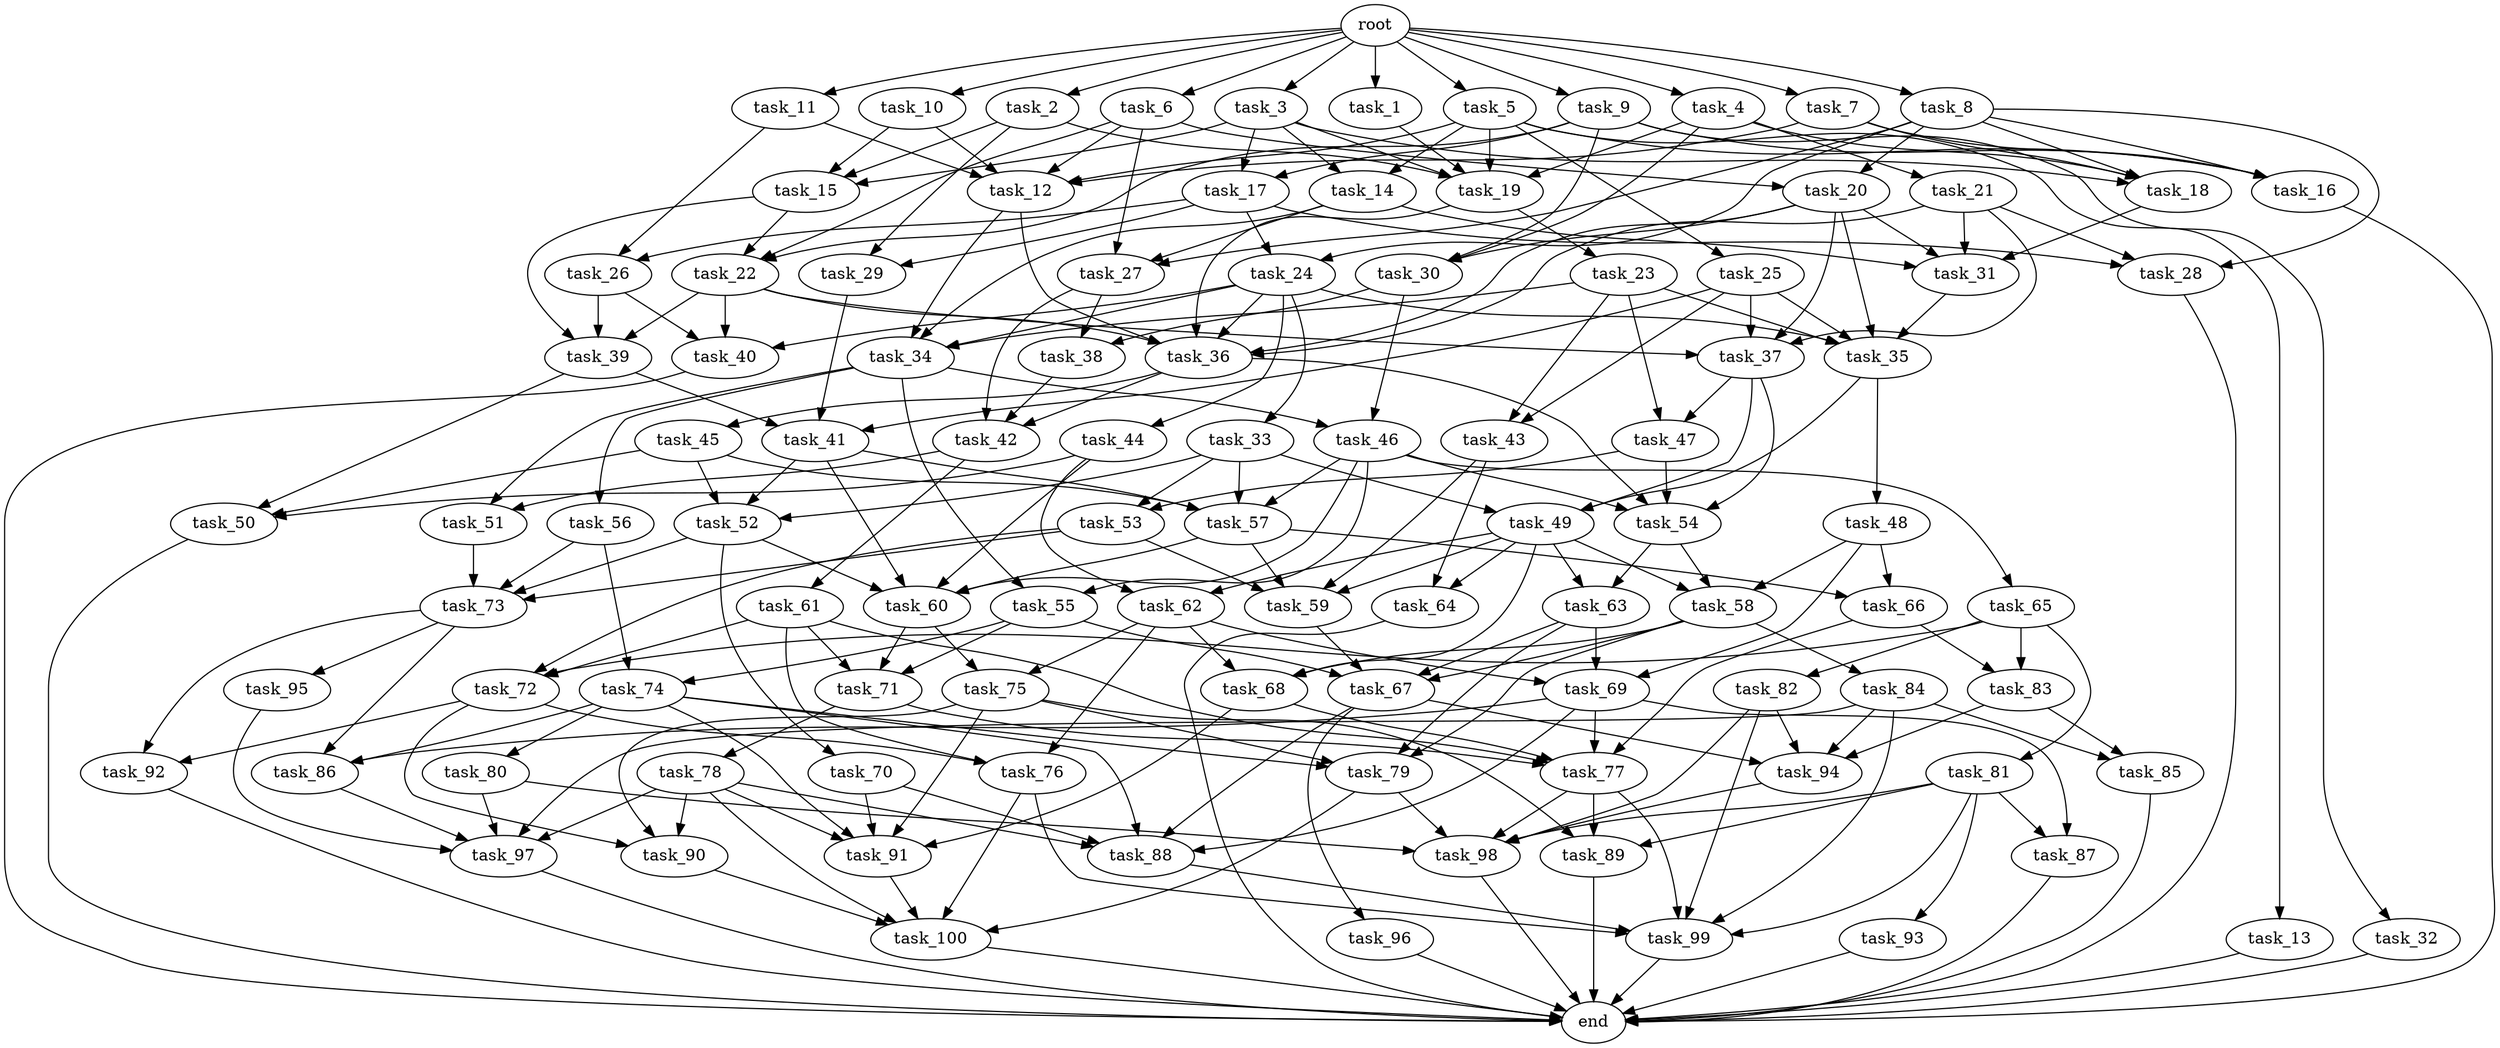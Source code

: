 digraph G {
  task_68 [size="1.417188e+11"];
  task_92 [size="3.009853e+11"];
  task_59 [size="3.861700e+11"];
  task_35 [size="2.746847e+11"];
  task_28 [size="5.015638e+11"];
  task_44 [size="6.742414e+11"];
  task_36 [size="7.537262e+11"];
  task_24 [size="7.857676e+11"];
  task_55 [size="9.129859e+11"];
  task_47 [size="4.676607e+11"];
  task_94 [size="4.107129e+11"];
  task_88 [size="6.213648e+11"];
  task_22 [size="2.993098e+11"];
  task_38 [size="9.832110e+10"];
  task_2 [size="6.843057e+10"];
  task_65 [size="8.247679e+11"];
  task_63 [size="6.747748e+11"];
  task_53 [size="3.296665e+11"];
  task_26 [size="8.297226e+11"];
  root [size="0.000000e+00"];
  task_85 [size="9.015491e+11"];
  task_66 [size="2.580097e+11"];
  task_9 [size="8.390532e+11"];
  task_41 [size="8.347748e+11"];
  task_4 [size="8.189892e+11"];
  task_19 [size="7.533881e+11"];
  task_50 [size="5.281892e+11"];
  task_48 [size="9.187957e+11"];
  task_31 [size="4.184063e+11"];
  task_77 [size="2.083046e+11"];
  task_74 [size="6.761560e+11"];
  task_46 [size="6.654164e+11"];
  task_37 [size="8.105499e+11"];
  task_73 [size="3.556702e+11"];
  task_49 [size="7.367908e+11"];
  task_79 [size="1.701963e+10"];
  task_71 [size="2.151654e+11"];
  task_23 [size="7.297659e+11"];
  task_42 [size="2.091845e+11"];
  task_25 [size="3.612862e+11"];
  task_96 [size="9.551881e+11"];
  task_18 [size="3.474345e+11"];
  task_1 [size="1.120241e+11"];
  task_89 [size="4.113644e+11"];
  task_10 [size="8.708168e+11"];
  task_6 [size="5.203093e+11"];
  task_67 [size="4.941029e+11"];
  task_58 [size="3.336392e+11"];
  task_98 [size="5.785184e+10"];
  task_83 [size="4.190958e+11"];
  task_30 [size="5.118547e+11"];
  task_99 [size="4.813002e+11"];
  task_76 [size="3.594575e+11"];
  task_29 [size="3.355257e+11"];
  task_62 [size="2.527359e+11"];
  task_81 [size="6.280823e+11"];
  task_14 [size="2.443448e+11"];
  task_45 [size="2.197087e+11"];
  task_12 [size="8.431940e+11"];
  task_75 [size="6.041364e+11"];
  task_13 [size="5.140464e+11"];
  task_52 [size="5.688888e+11"];
  task_15 [size="6.453706e+10"];
  task_84 [size="5.416488e+11"];
  task_97 [size="5.717858e+11"];
  task_93 [size="5.759635e+11"];
  task_16 [size="1.620902e+11"];
  task_43 [size="6.446860e+11"];
  task_17 [size="9.996620e+10"];
  task_60 [size="9.404742e+11"];
  task_91 [size="3.853360e+11"];
  task_27 [size="9.739432e+11"];
  end [size="0.000000e+00"];
  task_34 [size="7.762066e+10"];
  task_57 [size="8.602690e+11"];
  task_3 [size="4.479801e+11"];
  task_39 [size="2.622019e+11"];
  task_56 [size="3.831195e+11"];
  task_21 [size="3.888696e+11"];
  task_90 [size="5.635016e+11"];
  task_32 [size="8.038084e+11"];
  task_20 [size="3.051315e+10"];
  task_64 [size="7.222712e+11"];
  task_7 [size="7.472650e+11"];
  task_8 [size="4.255140e+11"];
  task_51 [size="4.927788e+11"];
  task_86 [size="7.052760e+11"];
  task_72 [size="3.849558e+11"];
  task_40 [size="8.441511e+11"];
  task_80 [size="8.981741e+11"];
  task_82 [size="5.386430e+11"];
  task_5 [size="6.782313e+11"];
  task_78 [size="4.425733e+11"];
  task_95 [size="3.733797e+11"];
  task_87 [size="5.878201e+11"];
  task_61 [size="5.900796e+11"];
  task_70 [size="4.223444e+11"];
  task_54 [size="4.242093e+11"];
  task_11 [size="8.046379e+11"];
  task_100 [size="1.486829e+11"];
  task_69 [size="5.487222e+10"];
  task_33 [size="2.277557e+11"];

  task_68 -> task_77 [size="4.166092e+07"];
  task_68 -> task_91 [size="7.706721e+07"];
  task_92 -> end [size="1.000000e-12"];
  task_59 -> task_67 [size="1.235257e+08"];
  task_35 -> task_49 [size="2.455969e+08"];
  task_35 -> task_48 [size="9.187957e+08"];
  task_28 -> end [size="1.000000e-12"];
  task_44 -> task_62 [size="1.263679e+08"];
  task_44 -> task_50 [size="1.760631e+08"];
  task_44 -> task_60 [size="1.880948e+08"];
  task_36 -> task_45 [size="2.197087e+08"];
  task_36 -> task_54 [size="1.060523e+08"];
  task_36 -> task_42 [size="6.972817e+07"];
  task_24 -> task_44 [size="6.742414e+08"];
  task_24 -> task_36 [size="1.256210e+08"];
  task_24 -> task_40 [size="2.813837e+08"];
  task_24 -> task_35 [size="5.493695e+07"];
  task_24 -> task_34 [size="1.940516e+07"];
  task_24 -> task_33 [size="2.277557e+08"];
  task_55 -> task_71 [size="7.172179e+07"];
  task_55 -> task_74 [size="3.380780e+08"];
  task_55 -> task_67 [size="1.235257e+08"];
  task_47 -> task_54 [size="1.060523e+08"];
  task_47 -> task_53 [size="1.648332e+08"];
  task_94 -> task_98 [size="9.641973e+06"];
  task_88 -> task_99 [size="8.021671e+07"];
  task_22 -> task_39 [size="8.740065e+07"];
  task_22 -> task_37 [size="2.026375e+08"];
  task_22 -> task_36 [size="1.256210e+08"];
  task_22 -> task_40 [size="2.813837e+08"];
  task_38 -> task_42 [size="6.972817e+07"];
  task_2 -> task_15 [size="2.151235e+07"];
  task_2 -> task_19 [size="1.506776e+08"];
  task_2 -> task_29 [size="1.677628e+08"];
  task_65 -> task_82 [size="5.386430e+08"];
  task_65 -> task_72 [size="1.283186e+08"];
  task_65 -> task_81 [size="6.280823e+08"];
  task_65 -> task_83 [size="2.095479e+08"];
  task_63 -> task_79 [size="4.254907e+06"];
  task_63 -> task_67 [size="1.235257e+08"];
  task_63 -> task_69 [size="1.829074e+07"];
  task_53 -> task_59 [size="9.654249e+07"];
  task_53 -> task_72 [size="1.283186e+08"];
  task_53 -> task_73 [size="8.891755e+07"];
  task_26 -> task_39 [size="8.740065e+07"];
  task_26 -> task_40 [size="2.813837e+08"];
  root -> task_3 [size="1.000000e-12"];
  root -> task_8 [size="1.000000e-12"];
  root -> task_9 [size="1.000000e-12"];
  root -> task_2 [size="1.000000e-12"];
  root -> task_7 [size="1.000000e-12"];
  root -> task_1 [size="1.000000e-12"];
  root -> task_4 [size="1.000000e-12"];
  root -> task_10 [size="1.000000e-12"];
  root -> task_6 [size="1.000000e-12"];
  root -> task_11 [size="1.000000e-12"];
  root -> task_5 [size="1.000000e-12"];
  task_85 -> end [size="1.000000e-12"];
  task_66 -> task_77 [size="4.166092e+07"];
  task_66 -> task_83 [size="2.095479e+08"];
  task_9 -> task_17 [size="4.998310e+07"];
  task_9 -> task_22 [size="9.976994e+07"];
  task_9 -> task_30 [size="1.706182e+08"];
  task_9 -> task_32 [size="8.038084e+08"];
  task_9 -> task_16 [size="4.052256e+07"];
  task_41 -> task_52 [size="1.896296e+08"];
  task_41 -> task_60 [size="1.880948e+08"];
  task_41 -> task_57 [size="2.150672e+08"];
  task_4 -> task_21 [size="3.888696e+08"];
  task_4 -> task_30 [size="1.706182e+08"];
  task_4 -> task_19 [size="1.506776e+08"];
  task_4 -> task_18 [size="8.685862e+07"];
  task_19 -> task_23 [size="7.297659e+08"];
  task_19 -> task_36 [size="1.256210e+08"];
  task_50 -> end [size="1.000000e-12"];
  task_48 -> task_66 [size="1.290049e+08"];
  task_48 -> task_58 [size="1.112131e+08"];
  task_48 -> task_69 [size="1.829074e+07"];
  task_31 -> task_35 [size="5.493695e+07"];
  task_77 -> task_89 [size="1.371215e+08"];
  task_77 -> task_99 [size="8.021671e+07"];
  task_77 -> task_98 [size="9.641973e+06"];
  task_74 -> task_79 [size="4.254907e+06"];
  task_74 -> task_86 [size="2.350920e+08"];
  task_74 -> task_80 [size="8.981741e+08"];
  task_74 -> task_88 [size="1.242730e+08"];
  task_74 -> task_91 [size="7.706721e+07"];
  task_46 -> task_65 [size="8.247679e+08"];
  task_46 -> task_55 [size="4.564929e+08"];
  task_46 -> task_57 [size="2.150672e+08"];
  task_46 -> task_60 [size="1.880948e+08"];
  task_46 -> task_54 [size="1.060523e+08"];
  task_37 -> task_49 [size="2.455969e+08"];
  task_37 -> task_54 [size="1.060523e+08"];
  task_37 -> task_47 [size="2.338303e+08"];
  task_73 -> task_95 [size="3.733797e+08"];
  task_73 -> task_86 [size="2.350920e+08"];
  task_73 -> task_92 [size="1.504927e+08"];
  task_49 -> task_62 [size="1.263679e+08"];
  task_49 -> task_63 [size="3.373874e+08"];
  task_49 -> task_59 [size="9.654249e+07"];
  task_49 -> task_58 [size="1.112131e+08"];
  task_49 -> task_68 [size="4.723959e+07"];
  task_49 -> task_64 [size="3.611356e+08"];
  task_79 -> task_100 [size="2.973658e+07"];
  task_79 -> task_98 [size="9.641973e+06"];
  task_71 -> task_77 [size="4.166092e+07"];
  task_71 -> task_78 [size="4.425733e+08"];
  task_23 -> task_34 [size="1.940516e+07"];
  task_23 -> task_35 [size="5.493695e+07"];
  task_23 -> task_47 [size="2.338303e+08"];
  task_23 -> task_43 [size="3.223430e+08"];
  task_42 -> task_51 [size="2.463894e+08"];
  task_42 -> task_61 [size="5.900796e+08"];
  task_25 -> task_35 [size="5.493695e+07"];
  task_25 -> task_37 [size="2.026375e+08"];
  task_25 -> task_41 [size="2.782583e+08"];
  task_25 -> task_43 [size="3.223430e+08"];
  task_96 -> end [size="1.000000e-12"];
  task_18 -> task_31 [size="1.046016e+08"];
  task_1 -> task_19 [size="1.506776e+08"];
  task_89 -> end [size="1.000000e-12"];
  task_10 -> task_12 [size="1.686388e+08"];
  task_10 -> task_15 [size="2.151235e+07"];
  task_6 -> task_12 [size="1.686388e+08"];
  task_6 -> task_22 [size="9.976994e+07"];
  task_6 -> task_27 [size="3.246477e+08"];
  task_6 -> task_20 [size="1.525658e+07"];
  task_67 -> task_88 [size="1.242730e+08"];
  task_67 -> task_96 [size="9.551881e+08"];
  task_67 -> task_94 [size="1.026782e+08"];
  task_58 -> task_79 [size="4.254907e+06"];
  task_58 -> task_68 [size="4.723959e+07"];
  task_58 -> task_84 [size="5.416488e+08"];
  task_58 -> task_67 [size="1.235257e+08"];
  task_98 -> end [size="1.000000e-12"];
  task_83 -> task_85 [size="4.507745e+08"];
  task_83 -> task_94 [size="1.026782e+08"];
  task_30 -> task_38 [size="4.916055e+07"];
  task_30 -> task_46 [size="3.327082e+08"];
  task_99 -> end [size="1.000000e-12"];
  task_76 -> task_99 [size="8.021671e+07"];
  task_76 -> task_100 [size="2.973658e+07"];
  task_29 -> task_41 [size="2.782583e+08"];
  task_62 -> task_68 [size="4.723959e+07"];
  task_62 -> task_75 [size="3.020682e+08"];
  task_62 -> task_69 [size="1.829074e+07"];
  task_62 -> task_76 [size="1.198192e+08"];
  task_81 -> task_93 [size="5.759635e+08"];
  task_81 -> task_89 [size="1.371215e+08"];
  task_81 -> task_87 [size="2.939100e+08"];
  task_81 -> task_99 [size="8.021671e+07"];
  task_81 -> task_98 [size="9.641973e+06"];
  task_14 -> task_27 [size="3.246477e+08"];
  task_14 -> task_34 [size="1.940516e+07"];
  task_14 -> task_31 [size="1.046016e+08"];
  task_45 -> task_52 [size="1.896296e+08"];
  task_45 -> task_50 [size="1.760631e+08"];
  task_45 -> task_57 [size="2.150672e+08"];
  task_12 -> task_34 [size="1.940516e+07"];
  task_12 -> task_36 [size="1.256210e+08"];
  task_75 -> task_79 [size="4.254907e+06"];
  task_75 -> task_91 [size="7.706721e+07"];
  task_75 -> task_89 [size="1.371215e+08"];
  task_75 -> task_90 [size="1.878339e+08"];
  task_13 -> end [size="1.000000e-12"];
  task_52 -> task_70 [size="4.223444e+08"];
  task_52 -> task_73 [size="8.891755e+07"];
  task_52 -> task_60 [size="1.880948e+08"];
  task_15 -> task_39 [size="8.740065e+07"];
  task_15 -> task_22 [size="9.976994e+07"];
  task_84 -> task_85 [size="4.507745e+08"];
  task_84 -> task_97 [size="1.143572e+08"];
  task_84 -> task_99 [size="8.021671e+07"];
  task_84 -> task_94 [size="1.026782e+08"];
  task_97 -> end [size="1.000000e-12"];
  task_93 -> end [size="1.000000e-12"];
  task_16 -> end [size="1.000000e-12"];
  task_43 -> task_59 [size="9.654249e+07"];
  task_43 -> task_64 [size="3.611356e+08"];
  task_17 -> task_26 [size="4.148613e+08"];
  task_17 -> task_28 [size="1.671879e+08"];
  task_17 -> task_24 [size="3.928838e+08"];
  task_17 -> task_29 [size="1.677628e+08"];
  task_60 -> task_71 [size="7.172179e+07"];
  task_60 -> task_75 [size="3.020682e+08"];
  task_91 -> task_100 [size="2.973658e+07"];
  task_27 -> task_38 [size="4.916055e+07"];
  task_27 -> task_42 [size="6.972817e+07"];
  task_34 -> task_51 [size="2.463894e+08"];
  task_34 -> task_56 [size="3.831195e+08"];
  task_34 -> task_55 [size="4.564929e+08"];
  task_34 -> task_46 [size="3.327082e+08"];
  task_57 -> task_59 [size="9.654249e+07"];
  task_57 -> task_66 [size="1.290049e+08"];
  task_57 -> task_60 [size="1.880948e+08"];
  task_3 -> task_17 [size="4.998310e+07"];
  task_3 -> task_15 [size="2.151235e+07"];
  task_3 -> task_14 [size="1.221724e+08"];
  task_3 -> task_19 [size="1.506776e+08"];
  task_3 -> task_18 [size="8.685862e+07"];
  task_39 -> task_50 [size="1.760631e+08"];
  task_39 -> task_41 [size="2.782583e+08"];
  task_56 -> task_74 [size="3.380780e+08"];
  task_56 -> task_73 [size="8.891755e+07"];
  task_21 -> task_28 [size="1.671879e+08"];
  task_21 -> task_37 [size="2.026375e+08"];
  task_21 -> task_36 [size="1.256210e+08"];
  task_21 -> task_31 [size="1.046016e+08"];
  task_90 -> task_100 [size="2.973658e+07"];
  task_32 -> end [size="1.000000e-12"];
  task_20 -> task_30 [size="1.706182e+08"];
  task_20 -> task_37 [size="2.026375e+08"];
  task_20 -> task_36 [size="1.256210e+08"];
  task_20 -> task_31 [size="1.046016e+08"];
  task_20 -> task_35 [size="5.493695e+07"];
  task_64 -> end [size="1.000000e-12"];
  task_7 -> task_12 [size="1.686388e+08"];
  task_7 -> task_16 [size="4.052256e+07"];
  task_7 -> task_18 [size="8.685862e+07"];
  task_8 -> task_24 [size="3.928838e+08"];
  task_8 -> task_18 [size="8.685862e+07"];
  task_8 -> task_27 [size="3.246477e+08"];
  task_8 -> task_20 [size="1.525658e+07"];
  task_8 -> task_28 [size="1.671879e+08"];
  task_8 -> task_16 [size="4.052256e+07"];
  task_51 -> task_73 [size="8.891755e+07"];
  task_86 -> task_97 [size="1.143572e+08"];
  task_72 -> task_76 [size="1.198192e+08"];
  task_72 -> task_92 [size="1.504927e+08"];
  task_72 -> task_90 [size="1.878339e+08"];
  task_40 -> end [size="1.000000e-12"];
  task_80 -> task_97 [size="1.143572e+08"];
  task_80 -> task_98 [size="9.641973e+06"];
  task_82 -> task_94 [size="1.026782e+08"];
  task_82 -> task_99 [size="8.021671e+07"];
  task_82 -> task_98 [size="9.641973e+06"];
  task_5 -> task_25 [size="3.612862e+08"];
  task_5 -> task_19 [size="1.506776e+08"];
  task_5 -> task_14 [size="1.221724e+08"];
  task_5 -> task_12 [size="1.686388e+08"];
  task_5 -> task_13 [size="5.140464e+08"];
  task_5 -> task_16 [size="4.052256e+07"];
  task_78 -> task_88 [size="1.242730e+08"];
  task_78 -> task_90 [size="1.878339e+08"];
  task_78 -> task_97 [size="1.143572e+08"];
  task_78 -> task_100 [size="2.973658e+07"];
  task_78 -> task_91 [size="7.706721e+07"];
  task_95 -> task_97 [size="1.143572e+08"];
  task_87 -> end [size="1.000000e-12"];
  task_61 -> task_77 [size="4.166092e+07"];
  task_61 -> task_71 [size="7.172179e+07"];
  task_61 -> task_72 [size="1.283186e+08"];
  task_61 -> task_76 [size="1.198192e+08"];
  task_70 -> task_88 [size="1.242730e+08"];
  task_70 -> task_91 [size="7.706721e+07"];
  task_54 -> task_58 [size="1.112131e+08"];
  task_54 -> task_63 [size="3.373874e+08"];
  task_11 -> task_12 [size="1.686388e+08"];
  task_11 -> task_26 [size="4.148613e+08"];
  task_100 -> end [size="1.000000e-12"];
  task_69 -> task_77 [size="4.166092e+07"];
  task_69 -> task_88 [size="1.242730e+08"];
  task_69 -> task_86 [size="2.350920e+08"];
  task_69 -> task_87 [size="2.939100e+08"];
  task_33 -> task_49 [size="2.455969e+08"];
  task_33 -> task_52 [size="1.896296e+08"];
  task_33 -> task_53 [size="1.648332e+08"];
  task_33 -> task_57 [size="2.150672e+08"];
}
